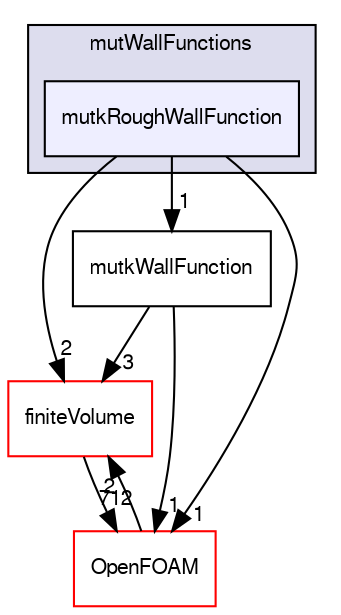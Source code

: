 digraph "src/turbulenceModels/compressible/RAS/derivedFvPatchFields/wallFunctions/mutWallFunctions/mutkRoughWallFunction" {
  bgcolor=transparent;
  compound=true
  node [ fontsize="10", fontname="FreeSans"];
  edge [ labelfontsize="10", labelfontname="FreeSans"];
  subgraph clusterdir_47b741f315fec8ed73158a9863eaebb9 {
    graph [ bgcolor="#ddddee", pencolor="black", label="mutWallFunctions" fontname="FreeSans", fontsize="10", URL="dir_47b741f315fec8ed73158a9863eaebb9.html"]
  dir_311300f4422cdd8e98eca03efce1083f [shape=box, label="mutkRoughWallFunction", style="filled", fillcolor="#eeeeff", pencolor="black", URL="dir_311300f4422cdd8e98eca03efce1083f.html"];
  }
  dir_9bd15774b555cf7259a6fa18f99fe99b [shape=box label="finiteVolume" color="red" URL="dir_9bd15774b555cf7259a6fa18f99fe99b.html"];
  dir_aa6af3a0370fbd70b7284ada1160c3c2 [shape=box label="mutkWallFunction" URL="dir_aa6af3a0370fbd70b7284ada1160c3c2.html"];
  dir_c5473ff19b20e6ec4dfe5c310b3778a8 [shape=box label="OpenFOAM" color="red" URL="dir_c5473ff19b20e6ec4dfe5c310b3778a8.html"];
  dir_9bd15774b555cf7259a6fa18f99fe99b->dir_c5473ff19b20e6ec4dfe5c310b3778a8 [headlabel="712", labeldistance=1.5 headhref="dir_000749_001732.html"];
  dir_311300f4422cdd8e98eca03efce1083f->dir_9bd15774b555cf7259a6fa18f99fe99b [headlabel="2", labeldistance=1.5 headhref="dir_002907_000749.html"];
  dir_311300f4422cdd8e98eca03efce1083f->dir_aa6af3a0370fbd70b7284ada1160c3c2 [headlabel="1", labeldistance=1.5 headhref="dir_002907_002908.html"];
  dir_311300f4422cdd8e98eca03efce1083f->dir_c5473ff19b20e6ec4dfe5c310b3778a8 [headlabel="1", labeldistance=1.5 headhref="dir_002907_001732.html"];
  dir_aa6af3a0370fbd70b7284ada1160c3c2->dir_9bd15774b555cf7259a6fa18f99fe99b [headlabel="3", labeldistance=1.5 headhref="dir_002908_000749.html"];
  dir_aa6af3a0370fbd70b7284ada1160c3c2->dir_c5473ff19b20e6ec4dfe5c310b3778a8 [headlabel="1", labeldistance=1.5 headhref="dir_002908_001732.html"];
  dir_c5473ff19b20e6ec4dfe5c310b3778a8->dir_9bd15774b555cf7259a6fa18f99fe99b [headlabel="2", labeldistance=1.5 headhref="dir_001732_000749.html"];
}

